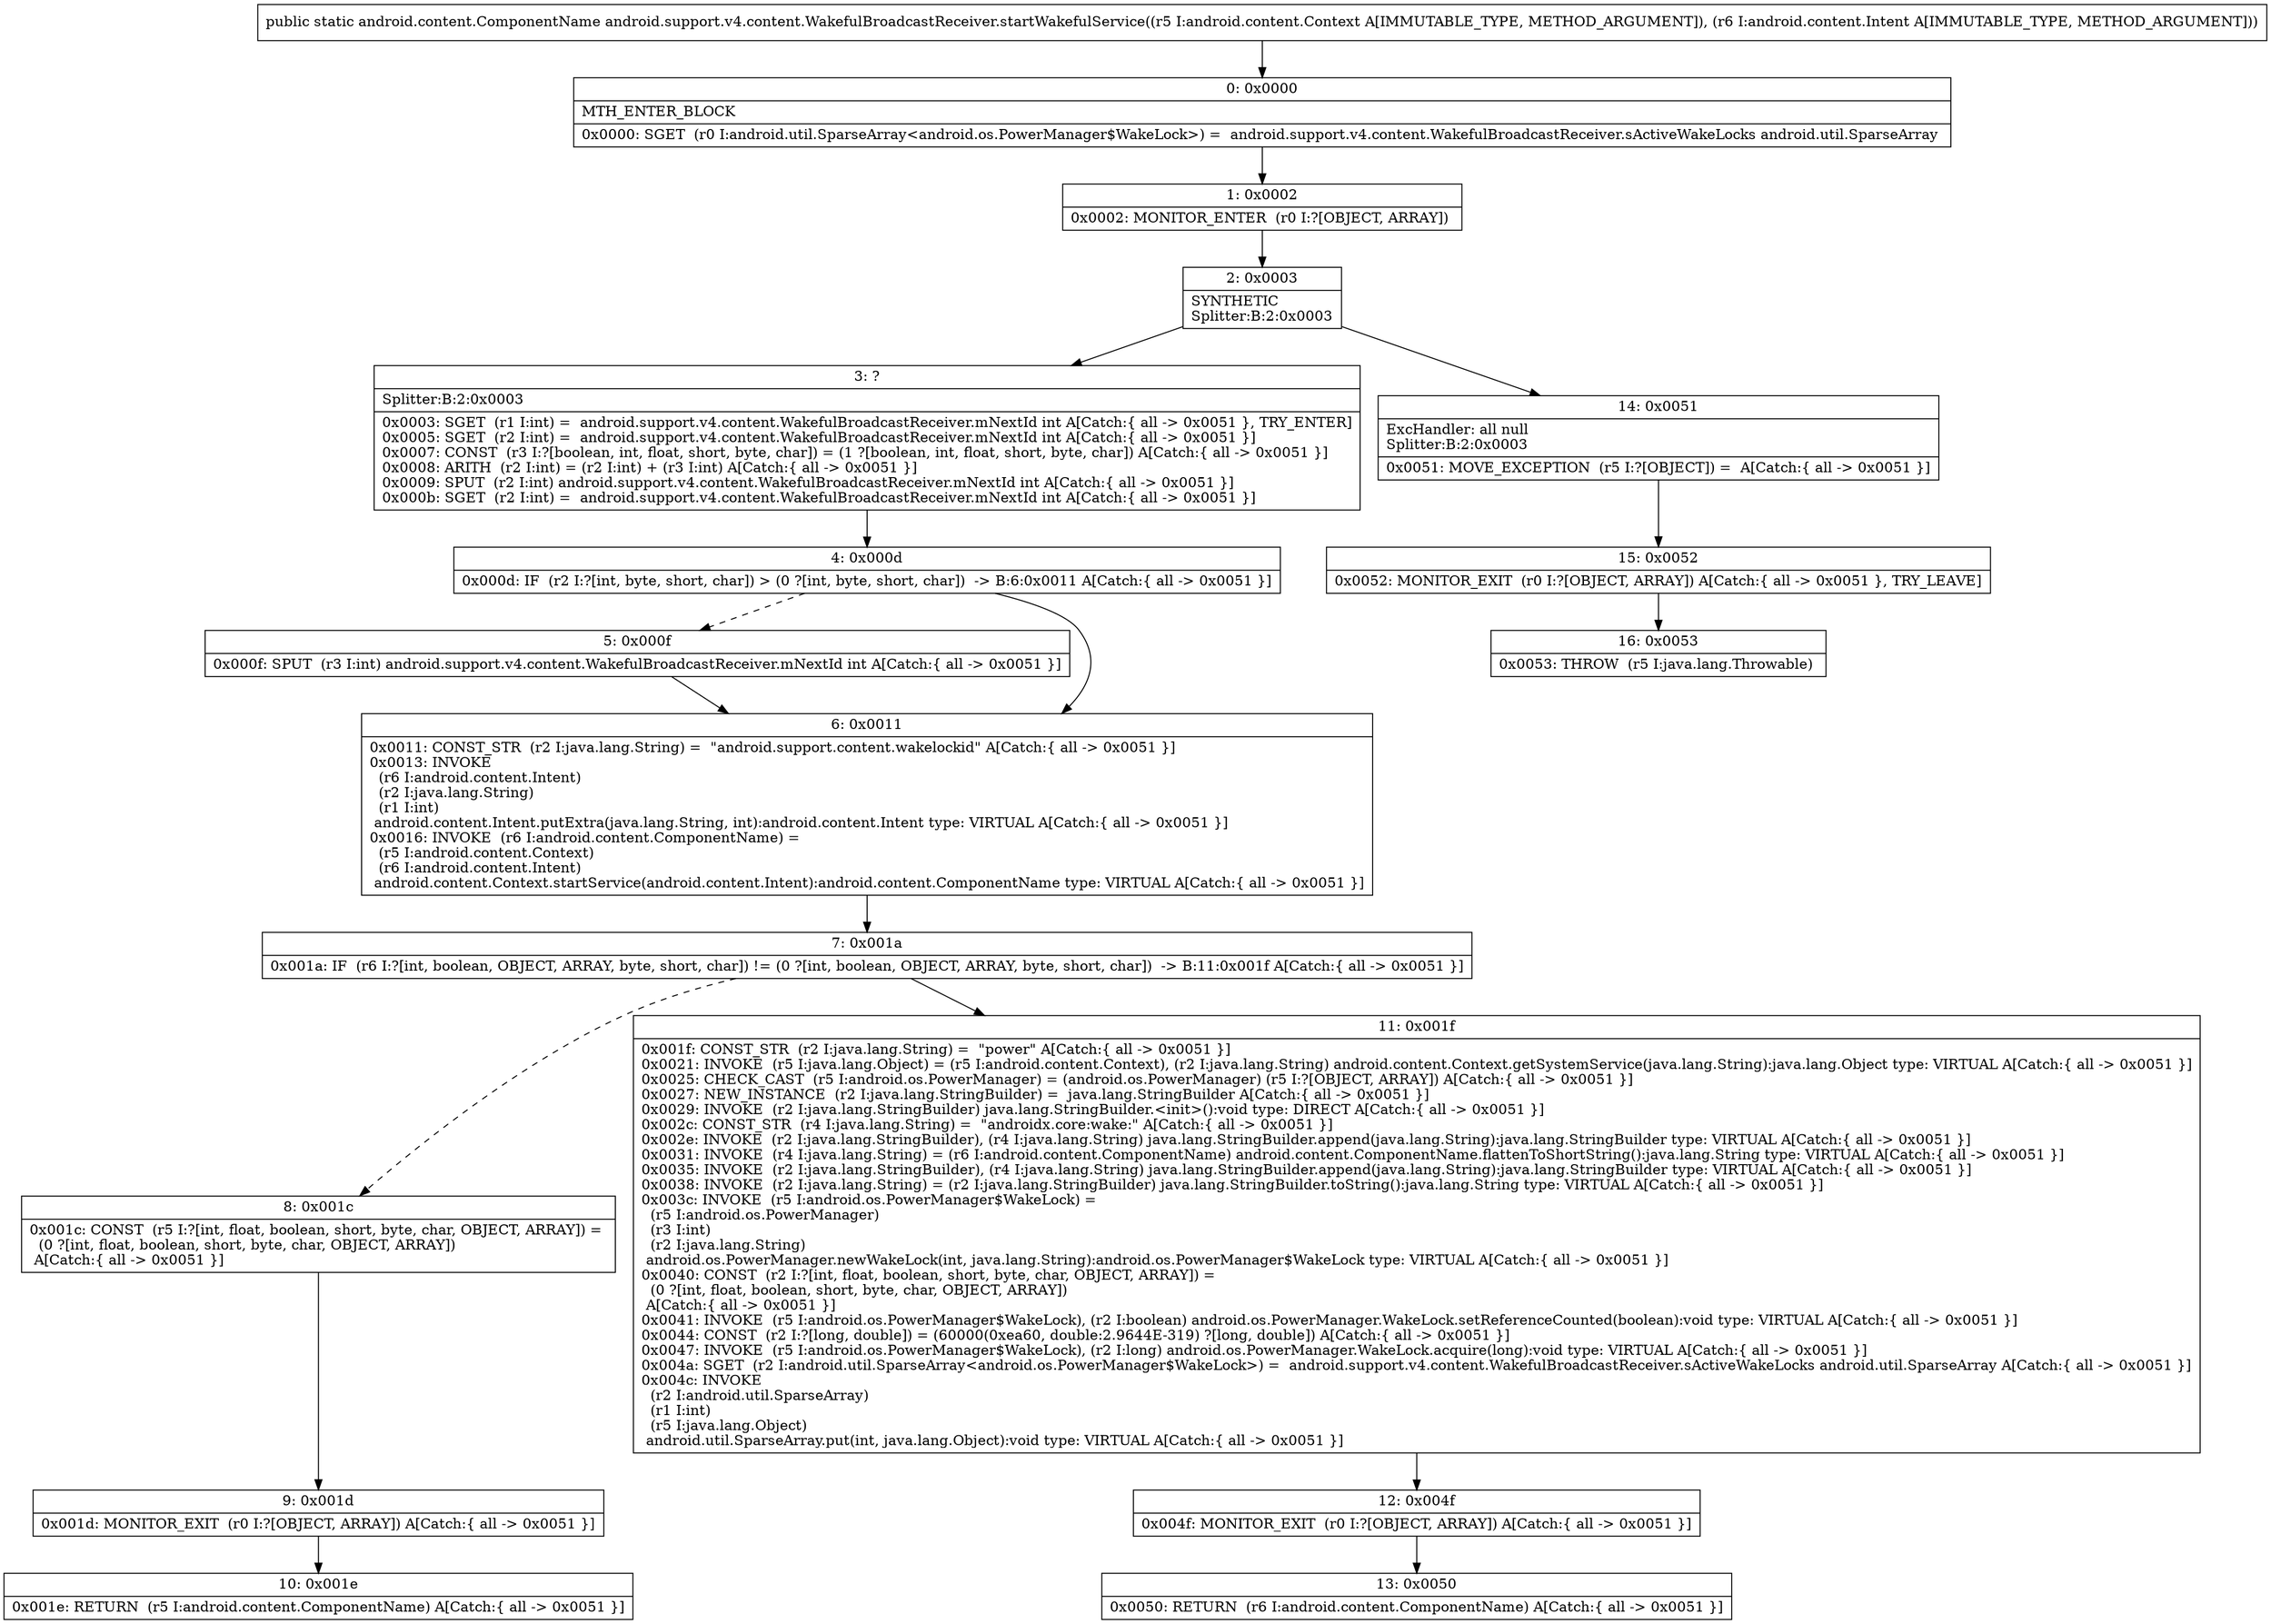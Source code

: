 digraph "CFG forandroid.support.v4.content.WakefulBroadcastReceiver.startWakefulService(Landroid\/content\/Context;Landroid\/content\/Intent;)Landroid\/content\/ComponentName;" {
Node_0 [shape=record,label="{0\:\ 0x0000|MTH_ENTER_BLOCK\l|0x0000: SGET  (r0 I:android.util.SparseArray\<android.os.PowerManager$WakeLock\>) =  android.support.v4.content.WakefulBroadcastReceiver.sActiveWakeLocks android.util.SparseArray \l}"];
Node_1 [shape=record,label="{1\:\ 0x0002|0x0002: MONITOR_ENTER  (r0 I:?[OBJECT, ARRAY]) \l}"];
Node_2 [shape=record,label="{2\:\ 0x0003|SYNTHETIC\lSplitter:B:2:0x0003\l}"];
Node_3 [shape=record,label="{3\:\ ?|Splitter:B:2:0x0003\l|0x0003: SGET  (r1 I:int) =  android.support.v4.content.WakefulBroadcastReceiver.mNextId int A[Catch:\{ all \-\> 0x0051 \}, TRY_ENTER]\l0x0005: SGET  (r2 I:int) =  android.support.v4.content.WakefulBroadcastReceiver.mNextId int A[Catch:\{ all \-\> 0x0051 \}]\l0x0007: CONST  (r3 I:?[boolean, int, float, short, byte, char]) = (1 ?[boolean, int, float, short, byte, char]) A[Catch:\{ all \-\> 0x0051 \}]\l0x0008: ARITH  (r2 I:int) = (r2 I:int) + (r3 I:int) A[Catch:\{ all \-\> 0x0051 \}]\l0x0009: SPUT  (r2 I:int) android.support.v4.content.WakefulBroadcastReceiver.mNextId int A[Catch:\{ all \-\> 0x0051 \}]\l0x000b: SGET  (r2 I:int) =  android.support.v4.content.WakefulBroadcastReceiver.mNextId int A[Catch:\{ all \-\> 0x0051 \}]\l}"];
Node_4 [shape=record,label="{4\:\ 0x000d|0x000d: IF  (r2 I:?[int, byte, short, char]) \> (0 ?[int, byte, short, char])  \-\> B:6:0x0011 A[Catch:\{ all \-\> 0x0051 \}]\l}"];
Node_5 [shape=record,label="{5\:\ 0x000f|0x000f: SPUT  (r3 I:int) android.support.v4.content.WakefulBroadcastReceiver.mNextId int A[Catch:\{ all \-\> 0x0051 \}]\l}"];
Node_6 [shape=record,label="{6\:\ 0x0011|0x0011: CONST_STR  (r2 I:java.lang.String) =  \"android.support.content.wakelockid\" A[Catch:\{ all \-\> 0x0051 \}]\l0x0013: INVOKE  \l  (r6 I:android.content.Intent)\l  (r2 I:java.lang.String)\l  (r1 I:int)\l android.content.Intent.putExtra(java.lang.String, int):android.content.Intent type: VIRTUAL A[Catch:\{ all \-\> 0x0051 \}]\l0x0016: INVOKE  (r6 I:android.content.ComponentName) = \l  (r5 I:android.content.Context)\l  (r6 I:android.content.Intent)\l android.content.Context.startService(android.content.Intent):android.content.ComponentName type: VIRTUAL A[Catch:\{ all \-\> 0x0051 \}]\l}"];
Node_7 [shape=record,label="{7\:\ 0x001a|0x001a: IF  (r6 I:?[int, boolean, OBJECT, ARRAY, byte, short, char]) != (0 ?[int, boolean, OBJECT, ARRAY, byte, short, char])  \-\> B:11:0x001f A[Catch:\{ all \-\> 0x0051 \}]\l}"];
Node_8 [shape=record,label="{8\:\ 0x001c|0x001c: CONST  (r5 I:?[int, float, boolean, short, byte, char, OBJECT, ARRAY]) = \l  (0 ?[int, float, boolean, short, byte, char, OBJECT, ARRAY])\l A[Catch:\{ all \-\> 0x0051 \}]\l}"];
Node_9 [shape=record,label="{9\:\ 0x001d|0x001d: MONITOR_EXIT  (r0 I:?[OBJECT, ARRAY]) A[Catch:\{ all \-\> 0x0051 \}]\l}"];
Node_10 [shape=record,label="{10\:\ 0x001e|0x001e: RETURN  (r5 I:android.content.ComponentName) A[Catch:\{ all \-\> 0x0051 \}]\l}"];
Node_11 [shape=record,label="{11\:\ 0x001f|0x001f: CONST_STR  (r2 I:java.lang.String) =  \"power\" A[Catch:\{ all \-\> 0x0051 \}]\l0x0021: INVOKE  (r5 I:java.lang.Object) = (r5 I:android.content.Context), (r2 I:java.lang.String) android.content.Context.getSystemService(java.lang.String):java.lang.Object type: VIRTUAL A[Catch:\{ all \-\> 0x0051 \}]\l0x0025: CHECK_CAST  (r5 I:android.os.PowerManager) = (android.os.PowerManager) (r5 I:?[OBJECT, ARRAY]) A[Catch:\{ all \-\> 0x0051 \}]\l0x0027: NEW_INSTANCE  (r2 I:java.lang.StringBuilder) =  java.lang.StringBuilder A[Catch:\{ all \-\> 0x0051 \}]\l0x0029: INVOKE  (r2 I:java.lang.StringBuilder) java.lang.StringBuilder.\<init\>():void type: DIRECT A[Catch:\{ all \-\> 0x0051 \}]\l0x002c: CONST_STR  (r4 I:java.lang.String) =  \"androidx.core:wake:\" A[Catch:\{ all \-\> 0x0051 \}]\l0x002e: INVOKE  (r2 I:java.lang.StringBuilder), (r4 I:java.lang.String) java.lang.StringBuilder.append(java.lang.String):java.lang.StringBuilder type: VIRTUAL A[Catch:\{ all \-\> 0x0051 \}]\l0x0031: INVOKE  (r4 I:java.lang.String) = (r6 I:android.content.ComponentName) android.content.ComponentName.flattenToShortString():java.lang.String type: VIRTUAL A[Catch:\{ all \-\> 0x0051 \}]\l0x0035: INVOKE  (r2 I:java.lang.StringBuilder), (r4 I:java.lang.String) java.lang.StringBuilder.append(java.lang.String):java.lang.StringBuilder type: VIRTUAL A[Catch:\{ all \-\> 0x0051 \}]\l0x0038: INVOKE  (r2 I:java.lang.String) = (r2 I:java.lang.StringBuilder) java.lang.StringBuilder.toString():java.lang.String type: VIRTUAL A[Catch:\{ all \-\> 0x0051 \}]\l0x003c: INVOKE  (r5 I:android.os.PowerManager$WakeLock) = \l  (r5 I:android.os.PowerManager)\l  (r3 I:int)\l  (r2 I:java.lang.String)\l android.os.PowerManager.newWakeLock(int, java.lang.String):android.os.PowerManager$WakeLock type: VIRTUAL A[Catch:\{ all \-\> 0x0051 \}]\l0x0040: CONST  (r2 I:?[int, float, boolean, short, byte, char, OBJECT, ARRAY]) = \l  (0 ?[int, float, boolean, short, byte, char, OBJECT, ARRAY])\l A[Catch:\{ all \-\> 0x0051 \}]\l0x0041: INVOKE  (r5 I:android.os.PowerManager$WakeLock), (r2 I:boolean) android.os.PowerManager.WakeLock.setReferenceCounted(boolean):void type: VIRTUAL A[Catch:\{ all \-\> 0x0051 \}]\l0x0044: CONST  (r2 I:?[long, double]) = (60000(0xea60, double:2.9644E\-319) ?[long, double]) A[Catch:\{ all \-\> 0x0051 \}]\l0x0047: INVOKE  (r5 I:android.os.PowerManager$WakeLock), (r2 I:long) android.os.PowerManager.WakeLock.acquire(long):void type: VIRTUAL A[Catch:\{ all \-\> 0x0051 \}]\l0x004a: SGET  (r2 I:android.util.SparseArray\<android.os.PowerManager$WakeLock\>) =  android.support.v4.content.WakefulBroadcastReceiver.sActiveWakeLocks android.util.SparseArray A[Catch:\{ all \-\> 0x0051 \}]\l0x004c: INVOKE  \l  (r2 I:android.util.SparseArray)\l  (r1 I:int)\l  (r5 I:java.lang.Object)\l android.util.SparseArray.put(int, java.lang.Object):void type: VIRTUAL A[Catch:\{ all \-\> 0x0051 \}]\l}"];
Node_12 [shape=record,label="{12\:\ 0x004f|0x004f: MONITOR_EXIT  (r0 I:?[OBJECT, ARRAY]) A[Catch:\{ all \-\> 0x0051 \}]\l}"];
Node_13 [shape=record,label="{13\:\ 0x0050|0x0050: RETURN  (r6 I:android.content.ComponentName) A[Catch:\{ all \-\> 0x0051 \}]\l}"];
Node_14 [shape=record,label="{14\:\ 0x0051|ExcHandler: all null\lSplitter:B:2:0x0003\l|0x0051: MOVE_EXCEPTION  (r5 I:?[OBJECT]) =  A[Catch:\{ all \-\> 0x0051 \}]\l}"];
Node_15 [shape=record,label="{15\:\ 0x0052|0x0052: MONITOR_EXIT  (r0 I:?[OBJECT, ARRAY]) A[Catch:\{ all \-\> 0x0051 \}, TRY_LEAVE]\l}"];
Node_16 [shape=record,label="{16\:\ 0x0053|0x0053: THROW  (r5 I:java.lang.Throwable) \l}"];
MethodNode[shape=record,label="{public static android.content.ComponentName android.support.v4.content.WakefulBroadcastReceiver.startWakefulService((r5 I:android.content.Context A[IMMUTABLE_TYPE, METHOD_ARGUMENT]), (r6 I:android.content.Intent A[IMMUTABLE_TYPE, METHOD_ARGUMENT])) }"];
MethodNode -> Node_0;
Node_0 -> Node_1;
Node_1 -> Node_2;
Node_2 -> Node_3;
Node_2 -> Node_14;
Node_3 -> Node_4;
Node_4 -> Node_5[style=dashed];
Node_4 -> Node_6;
Node_5 -> Node_6;
Node_6 -> Node_7;
Node_7 -> Node_8[style=dashed];
Node_7 -> Node_11;
Node_8 -> Node_9;
Node_9 -> Node_10;
Node_11 -> Node_12;
Node_12 -> Node_13;
Node_14 -> Node_15;
Node_15 -> Node_16;
}

